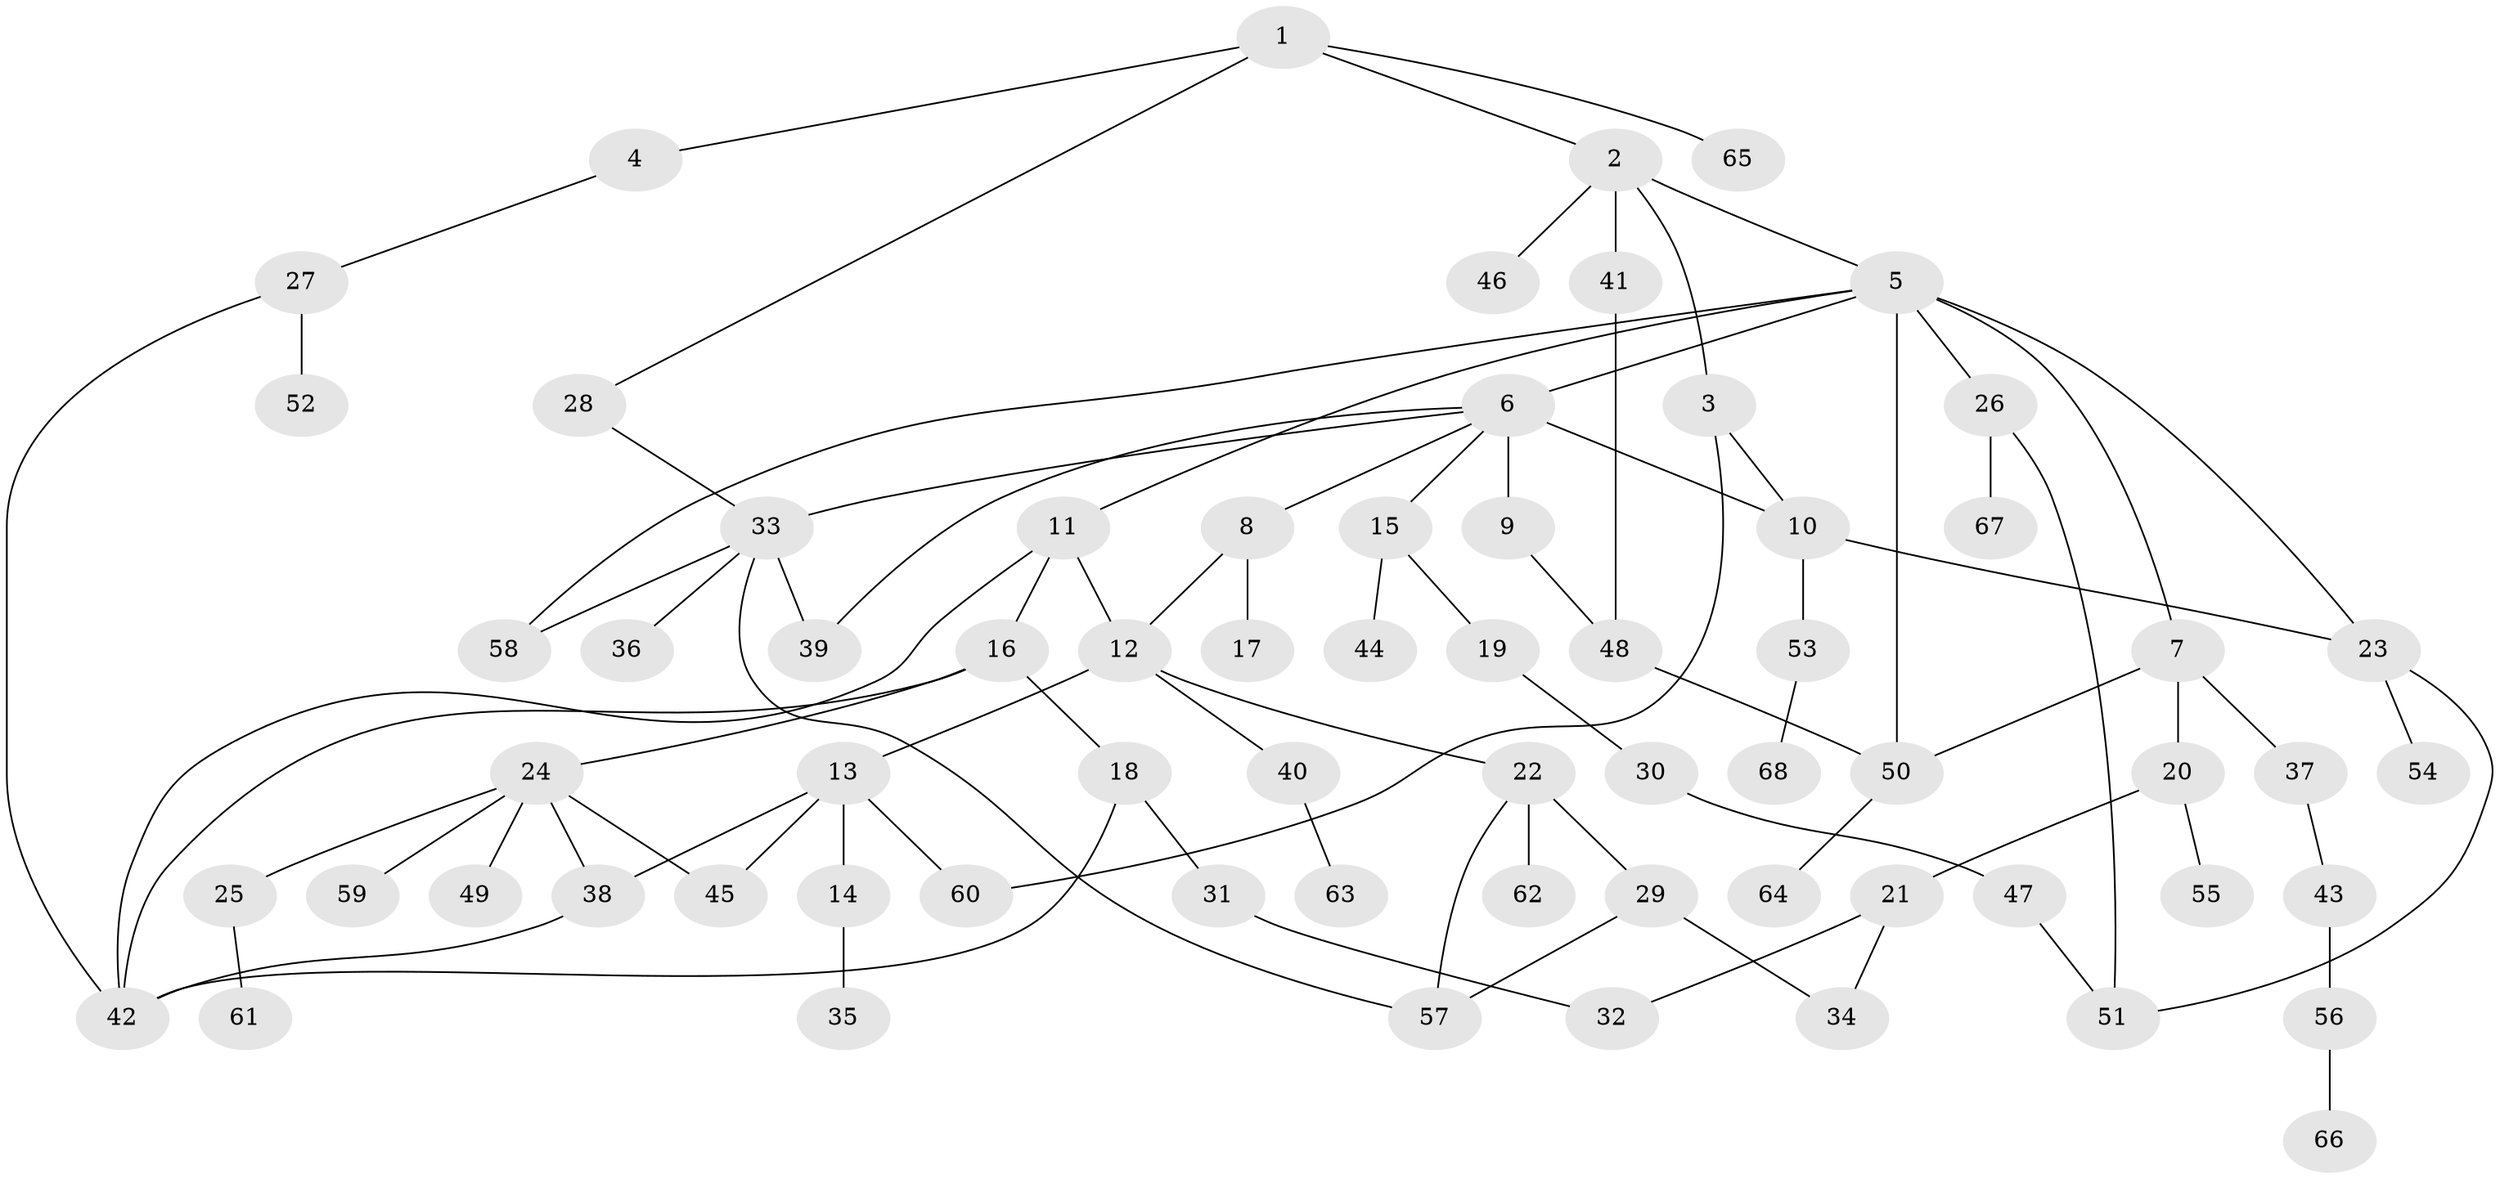 // original degree distribution, {5: 0.05925925925925926, 7: 0.014814814814814815, 4: 0.0962962962962963, 3: 0.16296296296296298, 8: 0.007407407407407408, 6: 0.007407407407407408, 1: 0.32592592592592595, 2: 0.32592592592592595}
// Generated by graph-tools (version 1.1) at 2025/49/03/04/25 22:49:12]
// undirected, 68 vertices, 89 edges
graph export_dot {
  node [color=gray90,style=filled];
  1;
  2;
  3;
  4;
  5;
  6;
  7;
  8;
  9;
  10;
  11;
  12;
  13;
  14;
  15;
  16;
  17;
  18;
  19;
  20;
  21;
  22;
  23;
  24;
  25;
  26;
  27;
  28;
  29;
  30;
  31;
  32;
  33;
  34;
  35;
  36;
  37;
  38;
  39;
  40;
  41;
  42;
  43;
  44;
  45;
  46;
  47;
  48;
  49;
  50;
  51;
  52;
  53;
  54;
  55;
  56;
  57;
  58;
  59;
  60;
  61;
  62;
  63;
  64;
  65;
  66;
  67;
  68;
  1 -- 2 [weight=1.0];
  1 -- 4 [weight=1.0];
  1 -- 28 [weight=1.0];
  1 -- 65 [weight=1.0];
  2 -- 3 [weight=2.0];
  2 -- 5 [weight=1.0];
  2 -- 41 [weight=1.0];
  2 -- 46 [weight=1.0];
  3 -- 10 [weight=1.0];
  3 -- 60 [weight=1.0];
  4 -- 27 [weight=1.0];
  5 -- 6 [weight=1.0];
  5 -- 7 [weight=1.0];
  5 -- 11 [weight=1.0];
  5 -- 23 [weight=1.0];
  5 -- 26 [weight=1.0];
  5 -- 50 [weight=2.0];
  5 -- 58 [weight=1.0];
  6 -- 8 [weight=1.0];
  6 -- 9 [weight=4.0];
  6 -- 10 [weight=1.0];
  6 -- 15 [weight=1.0];
  6 -- 33 [weight=1.0];
  6 -- 39 [weight=1.0];
  7 -- 20 [weight=1.0];
  7 -- 37 [weight=1.0];
  7 -- 50 [weight=1.0];
  8 -- 12 [weight=1.0];
  8 -- 17 [weight=1.0];
  9 -- 48 [weight=1.0];
  10 -- 23 [weight=1.0];
  10 -- 53 [weight=1.0];
  11 -- 12 [weight=1.0];
  11 -- 16 [weight=1.0];
  11 -- 42 [weight=1.0];
  12 -- 13 [weight=1.0];
  12 -- 22 [weight=1.0];
  12 -- 40 [weight=1.0];
  13 -- 14 [weight=1.0];
  13 -- 38 [weight=1.0];
  13 -- 45 [weight=1.0];
  13 -- 60 [weight=1.0];
  14 -- 35 [weight=1.0];
  15 -- 19 [weight=1.0];
  15 -- 44 [weight=1.0];
  16 -- 18 [weight=1.0];
  16 -- 24 [weight=1.0];
  16 -- 42 [weight=1.0];
  18 -- 31 [weight=1.0];
  18 -- 42 [weight=1.0];
  19 -- 30 [weight=2.0];
  20 -- 21 [weight=1.0];
  20 -- 55 [weight=1.0];
  21 -- 32 [weight=1.0];
  21 -- 34 [weight=1.0];
  22 -- 29 [weight=1.0];
  22 -- 57 [weight=1.0];
  22 -- 62 [weight=1.0];
  23 -- 51 [weight=1.0];
  23 -- 54 [weight=1.0];
  24 -- 25 [weight=1.0];
  24 -- 38 [weight=1.0];
  24 -- 45 [weight=1.0];
  24 -- 49 [weight=1.0];
  24 -- 59 [weight=1.0];
  25 -- 61 [weight=1.0];
  26 -- 51 [weight=1.0];
  26 -- 67 [weight=1.0];
  27 -- 42 [weight=1.0];
  27 -- 52 [weight=1.0];
  28 -- 33 [weight=1.0];
  29 -- 34 [weight=1.0];
  29 -- 57 [weight=1.0];
  30 -- 47 [weight=1.0];
  31 -- 32 [weight=1.0];
  33 -- 36 [weight=1.0];
  33 -- 39 [weight=1.0];
  33 -- 57 [weight=1.0];
  33 -- 58 [weight=1.0];
  37 -- 43 [weight=1.0];
  38 -- 42 [weight=1.0];
  40 -- 63 [weight=1.0];
  41 -- 48 [weight=1.0];
  43 -- 56 [weight=1.0];
  47 -- 51 [weight=1.0];
  48 -- 50 [weight=1.0];
  50 -- 64 [weight=2.0];
  53 -- 68 [weight=1.0];
  56 -- 66 [weight=1.0];
}
